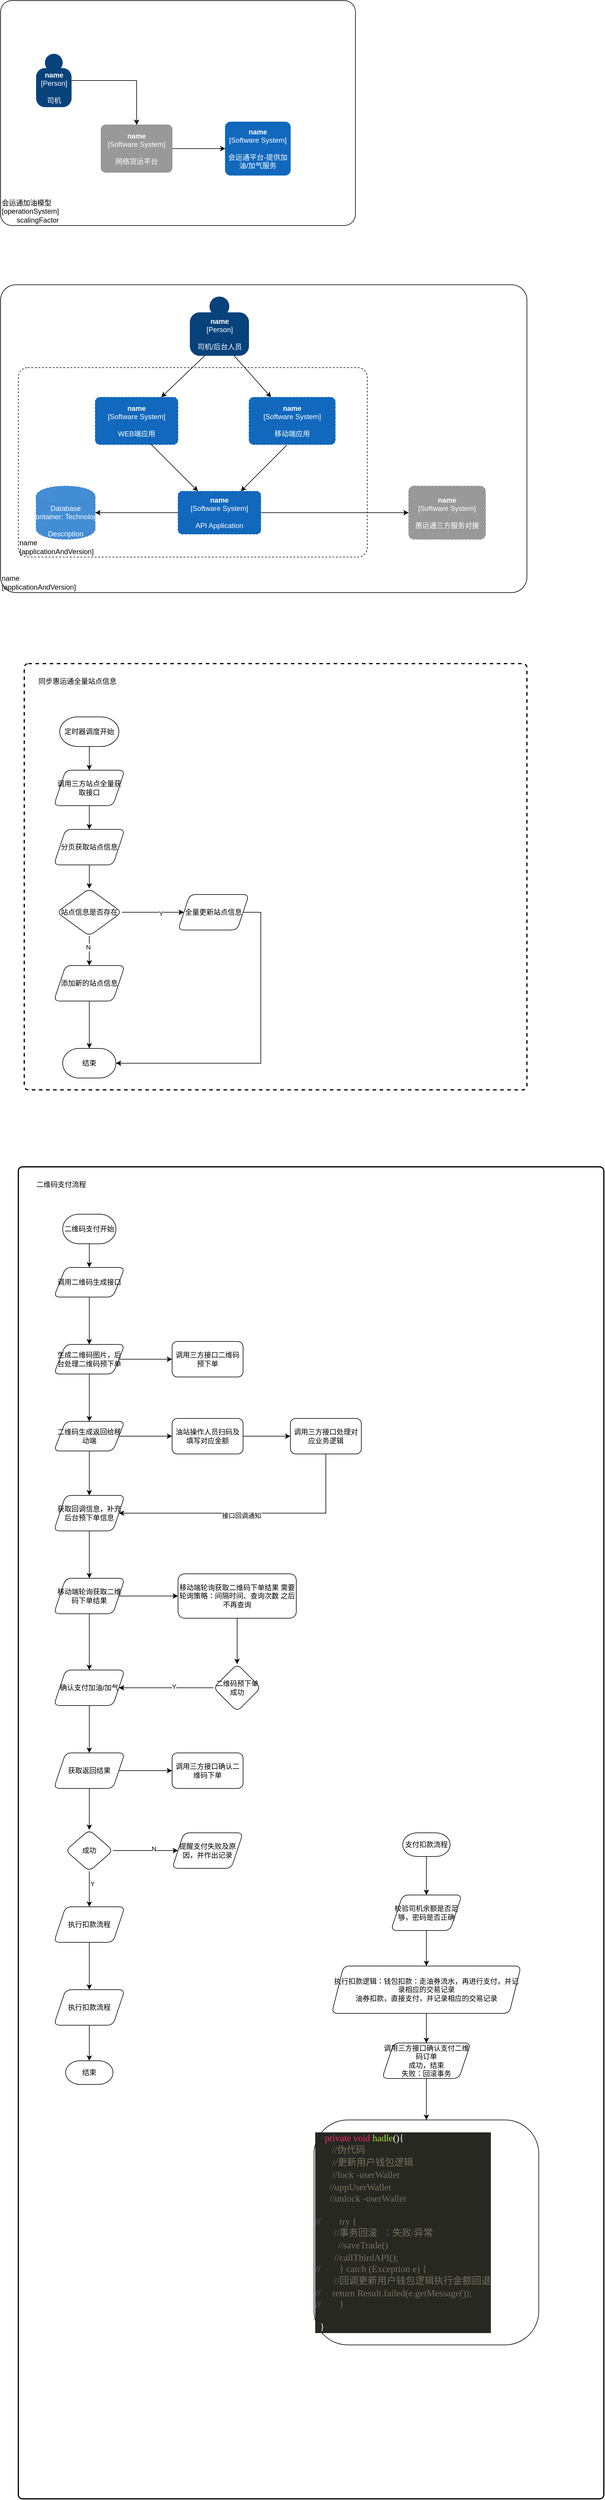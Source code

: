 <mxfile version="14.1.8" type="github">
  <diagram id="Bzc4wTy2gZQobhB-j3U7" name="第 1 页">
    <mxGraphModel dx="1422" dy="762" grid="1" gridSize="10" guides="1" tooltips="1" connect="1" arrows="1" fold="1" page="1" pageScale="1" pageWidth="827" pageHeight="1169" math="0" shadow="0">
      <root>
        <mxCell id="0" />
        <mxCell id="1" parent="0" />
        <object placeholders="1" c4Name="会运通加油模型" c4Type="DeploymentNode" c4OperationSystem="operationSystem" c4ScalingFactor="scalingFactor" label="&lt;div style=&quot;text-align: left&quot;&gt;%c4Name%&lt;/div&gt;&lt;div style=&quot;text-align: left&quot;&gt;[%c4OperationSystem%]&lt;/div&gt;&lt;div style=&quot;text-align: right&quot;&gt;%c4ScalingFactor%&lt;/div&gt;" id="0haxoA6C2NPIrMcEkiKc-8">
          <mxCell style="rounded=1;whiteSpace=wrap;html=1;labelBackgroundColor=none;fillColor=#ffffff;fontColor=#000000;align=left;arcSize=5;strokeColor=#000000;verticalAlign=bottom;metaEdit=1;metaData={&quot;c4Type&quot;:{&quot;editable&quot;:false}};points=[[0.25,0,0],[0.5,0,0],[0.75,0,0],[1,0.25,0],[1,0.5,0],[1,0.75,0],[0.75,1,0],[0.5,1,0],[0.25,1,0],[0,0.75,0],[0,0.5,0],[0,0.25,0]];" vertex="1" parent="1">
            <mxGeometry x="80" y="20" width="600" height="380" as="geometry" />
          </mxCell>
        </object>
        <mxCell id="0haxoA6C2NPIrMcEkiKc-5" style="edgeStyle=orthogonalEdgeStyle;rounded=0;orthogonalLoop=1;jettySize=auto;html=1;entryX=0.5;entryY=0;entryDx=0;entryDy=0;entryPerimeter=0;" edge="1" parent="1" source="0haxoA6C2NPIrMcEkiKc-1" target="0haxoA6C2NPIrMcEkiKc-3">
          <mxGeometry relative="1" as="geometry" />
        </mxCell>
        <object placeholders="1" c4Name="name" c4Type="Person" c4Description="司机" label="&lt;b&gt;%c4Name%&lt;/b&gt;&lt;div&gt;[%c4Type%]&lt;/div&gt;&lt;br&gt;&lt;div&gt;%c4Description%&lt;/div&gt;" id="0haxoA6C2NPIrMcEkiKc-1">
          <mxCell style="html=1;dashed=0;whitespace=wrap;fillColor=#08427b;strokeColor=none;fontColor=#ffffff;shape=mxgraph.c4.person;align=center;metaEdit=1;points=[[0.5,0,0],[1,0.5,0],[1,0.75,0],[0.75,1,0],[0.5,1,0],[0.25,1,0],[0,0.75,0],[0,0.5,0]];metaData={&quot;c4Type&quot;:{&quot;editable&quot;:false}};" vertex="1" parent="1">
            <mxGeometry x="140" y="110" width="60" height="90" as="geometry" />
          </mxCell>
        </object>
        <object placeholders="1" c4Name="name" c4Type="Software System" c4Description="会运通平台-提供加油/加气服务" label="&lt;b&gt;%c4Name%&lt;/b&gt;&lt;div&gt;[%c4Type%]&lt;/div&gt;&lt;br&gt;&lt;div&gt;%c4Description%&lt;/div&gt;" id="0haxoA6C2NPIrMcEkiKc-2">
          <mxCell style="rounded=1;whiteSpace=wrap;html=1;labelBackgroundColor=none;fillColor=#1168BD;fontColor=#ffffff;align=center;arcSize=10;strokeColor=#1168BD;metaEdit=1;metaData={&quot;c4Type&quot;:{&quot;editable&quot;:false}};points=[[0.25,0,0],[0.5,0,0],[0.75,0,0],[1,0.25,0],[1,0.5,0],[1,0.75,0],[0.75,1,0],[0.5,1,0],[0.25,1,0],[0,0.75,0],[0,0.5,0],[0,0.25,0]];" vertex="1" parent="1">
            <mxGeometry x="460" y="225" width="110" height="90" as="geometry" />
          </mxCell>
        </object>
        <mxCell id="0haxoA6C2NPIrMcEkiKc-6" style="edgeStyle=orthogonalEdgeStyle;rounded=0;orthogonalLoop=1;jettySize=auto;html=1;" edge="1" parent="1" source="0haxoA6C2NPIrMcEkiKc-3" target="0haxoA6C2NPIrMcEkiKc-2">
          <mxGeometry relative="1" as="geometry" />
        </mxCell>
        <object placeholders="1" c4Name="name" c4Type="Software System" c4Description="网络货运平台" label="&lt;b&gt;%c4Name%&lt;/b&gt;&lt;div&gt;[%c4Type%]&lt;/div&gt;&lt;br&gt;&lt;div&gt;%c4Description%&lt;/div&gt;" id="0haxoA6C2NPIrMcEkiKc-3">
          <mxCell style="rounded=1;whiteSpace=wrap;html=1;labelBackgroundColor=none;fillColor=#999999;fontColor=#ffffff;align=center;arcSize=10;strokeColor=#8A8A8A;metaEdit=1;metaData={&quot;c4Type&quot;:{&quot;editable&quot;:false}};points=[[0.25,0,0],[0.5,0,0],[0.75,0,0],[1,0.25,0],[1,0.5,0],[1,0.75,0],[0.75,1,0],[0.5,1,0],[0.25,1,0],[0,0.75,0],[0,0.5,0],[0,0.25,0]];" vertex="1" parent="1">
            <mxGeometry x="250" y="230" width="120" height="80" as="geometry" />
          </mxCell>
        </object>
        <object placeholders="1" c4Name="name" c4Type="ExecutionEnvironment" c4Application="applicationAndVersion" label="&lt;div style=&quot;text-align: left&quot;&gt;%c4Name%&lt;/div&gt;&lt;div style=&quot;text-align: left&quot;&gt;[%c4Application%]&lt;/div&gt;" id="0haxoA6C2NPIrMcEkiKc-9">
          <mxCell style="rounded=1;whiteSpace=wrap;html=1;labelBackgroundColor=none;fillColor=#ffffff;fontColor=#000000;align=left;arcSize=5;strokeColor=#000000;verticalAlign=bottom;metaEdit=1;metaData={&quot;c4Type&quot;:{&quot;editable&quot;:false}};points=[[0.25,0,0],[0.5,0,0],[0.75,0,0],[1,0.25,0],[1,0.5,0],[1,0.75,0],[0.75,1,0],[0.5,1,0],[0.25,1,0],[0,0.75,0],[0,0.5,0],[0,0.25,0]];" vertex="1" parent="1">
            <mxGeometry x="80" y="500" width="890" height="520" as="geometry" />
          </mxCell>
        </object>
        <object placeholders="1" c4Name="name" c4Type="Person" c4Description="司机/后台人员" label="&lt;b&gt;%c4Name%&lt;/b&gt;&lt;div&gt;[%c4Type%]&lt;/div&gt;&lt;br&gt;&lt;div&gt;%c4Description%&lt;/div&gt;" id="0haxoA6C2NPIrMcEkiKc-10">
          <mxCell style="html=1;dashed=0;whitespace=wrap;fillColor=#08427b;strokeColor=none;fontColor=#ffffff;shape=mxgraph.c4.person;align=center;metaEdit=1;points=[[0.5,0,0],[1,0.5,0],[1,0.75,0],[0.75,1,0],[0.5,1,0],[0.25,1,0],[0,0.75,0],[0,0.5,0]];metaData={&quot;c4Type&quot;:{&quot;editable&quot;:false}};" vertex="1" parent="1">
            <mxGeometry x="400" y="520" width="100" height="100" as="geometry" />
          </mxCell>
        </object>
        <object placeholders="1" c4Name="name" c4Type="ExecutionEnvironment" c4Application="applicationAndVersion" label="&lt;div style=&quot;text-align: left&quot;&gt;%c4Name%&lt;/div&gt;&lt;div style=&quot;text-align: left&quot;&gt;[%c4Application%]&lt;/div&gt;" id="0haxoA6C2NPIrMcEkiKc-12">
          <mxCell style="rounded=1;whiteSpace=wrap;html=1;labelBackgroundColor=none;fillColor=#ffffff;fontColor=#000000;align=left;arcSize=5;strokeColor=#000000;verticalAlign=bottom;metaEdit=1;metaData={&quot;c4Type&quot;:{&quot;editable&quot;:false}};points=[[0.25,0,0],[0.5,0,0],[0.75,0,0],[1,0.25,0],[1,0.5,0],[1,0.75,0],[0.75,1,0],[0.5,1,0],[0.25,1,0],[0,0.75,0],[0,0.5,0],[0,0.25,0]];dashed=1;" vertex="1" parent="1">
            <mxGeometry x="110" y="640" width="590" height="320" as="geometry" />
          </mxCell>
        </object>
        <object placeholders="1" c4Type="Database" c4Technology="Technology" c4Description="Description" label="%c4Type%&lt;div&gt;[Container:&amp;nbsp;%c4Technology%]&lt;/div&gt;&lt;br&gt;&lt;div&gt;%c4Description%&lt;/div&gt;" id="0haxoA6C2NPIrMcEkiKc-13">
          <mxCell style="shape=cylinder;whiteSpace=wrap;html=1;boundedLbl=1;rounded=0;labelBackgroundColor=none;fillColor=#438DD5;fontSize=12;fontColor=#ffffff;align=center;strokeColor=#3C7FC0;metaEdit=1;points=[[0.5,0,0],[1,0.25,0],[1,0.5,0],[1,0.75,0],[0.5,1,0],[0,0.75,0],[0,0.5,0],[0,0.25,0]];metaData={&quot;c4Type&quot;:{&quot;editable&quot;:false}};dashed=1;" vertex="1" parent="1">
            <mxGeometry x="140" y="840" width="100" height="90" as="geometry" />
          </mxCell>
        </object>
        <mxCell id="0haxoA6C2NPIrMcEkiKc-20" style="edgeStyle=orthogonalEdgeStyle;rounded=0;orthogonalLoop=1;jettySize=auto;html=1;entryX=1;entryY=0.5;entryDx=0;entryDy=0;entryPerimeter=0;" edge="1" parent="1" source="0haxoA6C2NPIrMcEkiKc-14" target="0haxoA6C2NPIrMcEkiKc-13">
          <mxGeometry relative="1" as="geometry" />
        </mxCell>
        <mxCell id="0haxoA6C2NPIrMcEkiKc-29" style="edgeStyle=orthogonalEdgeStyle;rounded=0;orthogonalLoop=1;jettySize=auto;html=1;entryX=0;entryY=0.5;entryDx=0;entryDy=0;entryPerimeter=0;" edge="1" parent="1" source="0haxoA6C2NPIrMcEkiKc-14" target="0haxoA6C2NPIrMcEkiKc-28">
          <mxGeometry relative="1" as="geometry" />
        </mxCell>
        <object placeholders="1" c4Name="name" c4Type="Software System" c4Description="API Application" label="&lt;b&gt;%c4Name%&lt;/b&gt;&lt;div&gt;[%c4Type%]&lt;/div&gt;&lt;br&gt;&lt;div&gt;%c4Description%&lt;/div&gt;" id="0haxoA6C2NPIrMcEkiKc-14">
          <mxCell style="rounded=1;whiteSpace=wrap;html=1;labelBackgroundColor=none;fillColor=#1168BD;fontColor=#ffffff;align=center;arcSize=10;strokeColor=#1168BD;metaEdit=1;metaData={&quot;c4Type&quot;:{&quot;editable&quot;:false}};points=[[0.25,0,0],[0.5,0,0],[0.75,0,0],[1,0.25,0],[1,0.5,0],[1,0.75,0],[0.75,1,0],[0.5,1,0],[0.25,1,0],[0,0.75,0],[0,0.5,0],[0,0.25,0]];dashed=1;" vertex="1" parent="1">
            <mxGeometry x="380" y="848.75" width="140" height="72.5" as="geometry" />
          </mxCell>
        </object>
        <object placeholders="1" c4Name="name" c4Type="Software System" c4Description="移动端应用" label="&lt;b&gt;%c4Name%&lt;/b&gt;&lt;div&gt;[%c4Type%]&lt;/div&gt;&lt;br&gt;&lt;div&gt;%c4Description%&lt;/div&gt;" id="0haxoA6C2NPIrMcEkiKc-15">
          <mxCell style="rounded=1;whiteSpace=wrap;html=1;labelBackgroundColor=none;fillColor=#1168BD;fontColor=#ffffff;align=center;arcSize=10;strokeColor=#1168BD;metaEdit=1;metaData={&quot;c4Type&quot;:{&quot;editable&quot;:false}};points=[[0.25,0,0],[0.5,0,0],[0.75,0,0],[1,0.25,0],[1,0.5,0],[1,0.75,0],[0.75,1,0],[0.5,1,0],[0.25,1,0],[0,0.75,0],[0,0.5,0],[0,0.25,0]];dashed=1;" vertex="1" parent="1">
            <mxGeometry x="500" y="690" width="146" height="80" as="geometry" />
          </mxCell>
        </object>
        <object placeholders="1" c4Name="name" c4Type="Software System" c4Description="WEB端应用" label="&lt;b&gt;%c4Name%&lt;/b&gt;&lt;div&gt;[%c4Type%]&lt;/div&gt;&lt;br&gt;&lt;div&gt;%c4Description%&lt;/div&gt;" id="0haxoA6C2NPIrMcEkiKc-21">
          <mxCell style="rounded=1;whiteSpace=wrap;html=1;labelBackgroundColor=none;fillColor=#1168BD;fontColor=#ffffff;align=center;arcSize=10;strokeColor=#1168BD;metaEdit=1;metaData={&quot;c4Type&quot;:{&quot;editable&quot;:false}};points=[[0.25,0,0],[0.5,0,0],[0.75,0,0],[1,0.25,0],[1,0.5,0],[1,0.75,0],[0.75,1,0],[0.5,1,0],[0.25,1,0],[0,0.75,0],[0,0.5,0],[0,0.25,0]];dashed=1;" vertex="1" parent="1">
            <mxGeometry x="240" y="690" width="140" height="80" as="geometry" />
          </mxCell>
        </object>
        <mxCell id="0haxoA6C2NPIrMcEkiKc-24" value="" style="endArrow=classic;html=1;exitX=0.671;exitY=0.988;exitDx=0;exitDy=0;exitPerimeter=0;" edge="1" parent="1" source="0haxoA6C2NPIrMcEkiKc-21" target="0haxoA6C2NPIrMcEkiKc-14">
          <mxGeometry width="50" height="50" relative="1" as="geometry">
            <mxPoint x="320" y="860" as="sourcePoint" />
            <mxPoint x="370" y="810" as="targetPoint" />
          </mxGeometry>
        </mxCell>
        <mxCell id="0haxoA6C2NPIrMcEkiKc-25" value="" style="endArrow=classic;html=1;exitX=0.438;exitY=1.013;exitDx=0;exitDy=0;exitPerimeter=0;" edge="1" parent="1" source="0haxoA6C2NPIrMcEkiKc-15" target="0haxoA6C2NPIrMcEkiKc-14">
          <mxGeometry width="50" height="50" relative="1" as="geometry">
            <mxPoint x="620" y="850" as="sourcePoint" />
            <mxPoint x="670" y="800" as="targetPoint" />
          </mxGeometry>
        </mxCell>
        <mxCell id="0haxoA6C2NPIrMcEkiKc-26" value="" style="endArrow=classic;html=1;exitX=0.25;exitY=1;exitDx=0;exitDy=0;exitPerimeter=0;" edge="1" parent="1" source="0haxoA6C2NPIrMcEkiKc-10" target="0haxoA6C2NPIrMcEkiKc-21">
          <mxGeometry width="50" height="50" relative="1" as="geometry">
            <mxPoint x="560" y="600" as="sourcePoint" />
            <mxPoint x="610" y="550" as="targetPoint" />
          </mxGeometry>
        </mxCell>
        <mxCell id="0haxoA6C2NPIrMcEkiKc-27" value="" style="endArrow=classic;html=1;exitX=0.75;exitY=1;exitDx=0;exitDy=0;exitPerimeter=0;" edge="1" parent="1" source="0haxoA6C2NPIrMcEkiKc-10" target="0haxoA6C2NPIrMcEkiKc-15">
          <mxGeometry width="50" height="50" relative="1" as="geometry">
            <mxPoint x="400" y="620" as="sourcePoint" />
            <mxPoint x="346.667" y="700" as="targetPoint" />
          </mxGeometry>
        </mxCell>
        <object placeholders="1" c4Name="name" c4Type="Software System" c4Description="惠运通三方服务对接" label="&lt;b&gt;%c4Name%&lt;/b&gt;&lt;div&gt;[%c4Type%]&lt;/div&gt;&lt;br&gt;&lt;div&gt;%c4Description%&lt;/div&gt;" id="0haxoA6C2NPIrMcEkiKc-28">
          <mxCell style="rounded=1;whiteSpace=wrap;html=1;labelBackgroundColor=none;fillColor=#999999;fontColor=#ffffff;align=center;arcSize=10;strokeColor=#8A8A8A;metaEdit=1;metaData={&quot;c4Type&quot;:{&quot;editable&quot;:false}};points=[[0.25,0,0],[0.5,0,0],[0.75,0,0],[1,0.25,0],[1,0.5,0],[1,0.75,0],[0.75,1,0],[0.5,1,0],[0.25,1,0],[0,0.75,0],[0,0.5,0],[0,0.25,0]];dashed=1;" vertex="1" parent="1">
            <mxGeometry x="770" y="840" width="130" height="90" as="geometry" />
          </mxCell>
        </object>
        <mxCell id="0haxoA6C2NPIrMcEkiKc-30" value="" style="rounded=1;whiteSpace=wrap;html=1;absoluteArcSize=1;arcSize=14;strokeWidth=2;dashed=1;" vertex="1" parent="1">
          <mxGeometry x="120" y="1140" width="850" height="720" as="geometry" />
        </mxCell>
        <mxCell id="0haxoA6C2NPIrMcEkiKc-31" value="同步惠运通全量站点信息" style="text;html=1;strokeColor=none;fillColor=none;align=center;verticalAlign=middle;whiteSpace=wrap;rounded=0;dashed=1;" vertex="1" parent="1">
          <mxGeometry x="130" y="1160" width="160" height="20" as="geometry" />
        </mxCell>
        <mxCell id="0haxoA6C2NPIrMcEkiKc-35" value="" style="edgeStyle=orthogonalEdgeStyle;rounded=0;orthogonalLoop=1;jettySize=auto;html=1;" edge="1" parent="1" source="0haxoA6C2NPIrMcEkiKc-33" target="0haxoA6C2NPIrMcEkiKc-34">
          <mxGeometry relative="1" as="geometry" />
        </mxCell>
        <mxCell id="0haxoA6C2NPIrMcEkiKc-33" value="定时器调度开始" style="strokeWidth=1;html=1;shape=mxgraph.flowchart.terminator;whiteSpace=wrap;rounded=1;shadow=0;glass=0;sketch=0;perimeterSpacing=0;" vertex="1" parent="1">
          <mxGeometry x="180" y="1230" width="100" height="50" as="geometry" />
        </mxCell>
        <mxCell id="0haxoA6C2NPIrMcEkiKc-37" value="" style="edgeStyle=orthogonalEdgeStyle;rounded=0;orthogonalLoop=1;jettySize=auto;html=1;" edge="1" parent="1" source="0haxoA6C2NPIrMcEkiKc-34" target="0haxoA6C2NPIrMcEkiKc-36">
          <mxGeometry relative="1" as="geometry" />
        </mxCell>
        <mxCell id="0haxoA6C2NPIrMcEkiKc-34" value="调用三方站点全量获取接口" style="shape=parallelogram;perimeter=parallelogramPerimeter;whiteSpace=wrap;html=1;fixedSize=1;rounded=1;shadow=0;strokeWidth=1;glass=0;sketch=0;" vertex="1" parent="1">
          <mxGeometry x="170" y="1320" width="120" height="60" as="geometry" />
        </mxCell>
        <mxCell id="0haxoA6C2NPIrMcEkiKc-39" value="" style="edgeStyle=orthogonalEdgeStyle;rounded=0;orthogonalLoop=1;jettySize=auto;html=1;" edge="1" parent="1" source="0haxoA6C2NPIrMcEkiKc-36" target="0haxoA6C2NPIrMcEkiKc-38">
          <mxGeometry relative="1" as="geometry" />
        </mxCell>
        <mxCell id="0haxoA6C2NPIrMcEkiKc-36" value="分页获取站点信息" style="shape=parallelogram;perimeter=parallelogramPerimeter;whiteSpace=wrap;html=1;fixedSize=1;rounded=1;shadow=0;strokeWidth=1;glass=0;sketch=0;" vertex="1" parent="1">
          <mxGeometry x="170" y="1420" width="120" height="60" as="geometry" />
        </mxCell>
        <mxCell id="0haxoA6C2NPIrMcEkiKc-41" value="" style="edgeStyle=orthogonalEdgeStyle;rounded=0;orthogonalLoop=1;jettySize=auto;html=1;" edge="1" parent="1" source="0haxoA6C2NPIrMcEkiKc-38" target="0haxoA6C2NPIrMcEkiKc-40">
          <mxGeometry relative="1" as="geometry" />
        </mxCell>
        <mxCell id="0haxoA6C2NPIrMcEkiKc-42" value="Y" style="edgeLabel;html=1;align=center;verticalAlign=middle;resizable=0;points=[];" vertex="1" connectable="0" parent="0haxoA6C2NPIrMcEkiKc-41">
          <mxGeometry x="0.247" y="-2" relative="1" as="geometry">
            <mxPoint as="offset" />
          </mxGeometry>
        </mxCell>
        <mxCell id="0haxoA6C2NPIrMcEkiKc-44" value="" style="edgeStyle=orthogonalEdgeStyle;rounded=0;orthogonalLoop=1;jettySize=auto;html=1;" edge="1" parent="1" source="0haxoA6C2NPIrMcEkiKc-38" target="0haxoA6C2NPIrMcEkiKc-43">
          <mxGeometry relative="1" as="geometry" />
        </mxCell>
        <mxCell id="0haxoA6C2NPIrMcEkiKc-45" value="N" style="edgeLabel;html=1;align=center;verticalAlign=middle;resizable=0;points=[];" vertex="1" connectable="0" parent="0haxoA6C2NPIrMcEkiKc-44">
          <mxGeometry x="-0.255" y="-2" relative="1" as="geometry">
            <mxPoint as="offset" />
          </mxGeometry>
        </mxCell>
        <mxCell id="0haxoA6C2NPIrMcEkiKc-38" value="站点信息是否存在" style="rhombus;whiteSpace=wrap;html=1;rounded=1;shadow=0;strokeWidth=1;glass=0;sketch=0;" vertex="1" parent="1">
          <mxGeometry x="175" y="1520" width="110" height="80" as="geometry" />
        </mxCell>
        <mxCell id="0haxoA6C2NPIrMcEkiKc-49" style="edgeStyle=orthogonalEdgeStyle;rounded=0;orthogonalLoop=1;jettySize=auto;html=1;entryX=1;entryY=0.5;entryDx=0;entryDy=0;entryPerimeter=0;exitX=1;exitY=0.5;exitDx=0;exitDy=0;" edge="1" parent="1" source="0haxoA6C2NPIrMcEkiKc-40" target="0haxoA6C2NPIrMcEkiKc-46">
          <mxGeometry relative="1" as="geometry">
            <Array as="points">
              <mxPoint x="520" y="1560" />
              <mxPoint x="520" y="1815" />
            </Array>
          </mxGeometry>
        </mxCell>
        <mxCell id="0haxoA6C2NPIrMcEkiKc-40" value="全量更新站点信息" style="shape=parallelogram;perimeter=parallelogramPerimeter;whiteSpace=wrap;html=1;fixedSize=1;rounded=1;shadow=0;strokeWidth=1;glass=0;sketch=0;" vertex="1" parent="1">
          <mxGeometry x="380" y="1530" width="120" height="60" as="geometry" />
        </mxCell>
        <mxCell id="0haxoA6C2NPIrMcEkiKc-48" style="edgeStyle=orthogonalEdgeStyle;rounded=0;orthogonalLoop=1;jettySize=auto;html=1;exitX=0.5;exitY=1;exitDx=0;exitDy=0;entryX=0.5;entryY=0;entryDx=0;entryDy=0;entryPerimeter=0;" edge="1" parent="1" source="0haxoA6C2NPIrMcEkiKc-43" target="0haxoA6C2NPIrMcEkiKc-46">
          <mxGeometry relative="1" as="geometry" />
        </mxCell>
        <mxCell id="0haxoA6C2NPIrMcEkiKc-43" value="添加新的站点信息" style="shape=parallelogram;perimeter=parallelogramPerimeter;whiteSpace=wrap;html=1;fixedSize=1;rounded=1;shadow=0;strokeWidth=1;glass=0;sketch=0;" vertex="1" parent="1">
          <mxGeometry x="170" y="1650" width="120" height="60" as="geometry" />
        </mxCell>
        <mxCell id="0haxoA6C2NPIrMcEkiKc-46" value="结束" style="strokeWidth=1;html=1;shape=mxgraph.flowchart.terminator;whiteSpace=wrap;rounded=1;shadow=0;glass=0;sketch=0;perimeterSpacing=0;" vertex="1" parent="1">
          <mxGeometry x="185" y="1790" width="90" height="50" as="geometry" />
        </mxCell>
        <mxCell id="0haxoA6C2NPIrMcEkiKc-50" value="" style="rounded=1;whiteSpace=wrap;html=1;absoluteArcSize=1;arcSize=14;strokeWidth=2;" vertex="1" parent="1">
          <mxGeometry x="110" y="1990" width="990" height="2250" as="geometry" />
        </mxCell>
        <mxCell id="0haxoA6C2NPIrMcEkiKc-51" value="二维码支付流程" style="text;html=1;strokeColor=none;fillColor=none;align=center;verticalAlign=middle;whiteSpace=wrap;rounded=0;" vertex="1" parent="1">
          <mxGeometry x="135" y="2010" width="95" height="20" as="geometry" />
        </mxCell>
        <mxCell id="0haxoA6C2NPIrMcEkiKc-54" value="" style="edgeStyle=orthogonalEdgeStyle;rounded=0;orthogonalLoop=1;jettySize=auto;html=1;" edge="1" parent="1" source="0haxoA6C2NPIrMcEkiKc-52" target="0haxoA6C2NPIrMcEkiKc-53">
          <mxGeometry relative="1" as="geometry" />
        </mxCell>
        <mxCell id="0haxoA6C2NPIrMcEkiKc-52" value="二维码支付开始" style="strokeWidth=1;html=1;shape=mxgraph.flowchart.terminator;whiteSpace=wrap;rounded=1;shadow=0;glass=0;sketch=0;perimeterSpacing=0;" vertex="1" parent="1">
          <mxGeometry x="185" y="2070" width="90" height="50" as="geometry" />
        </mxCell>
        <mxCell id="0haxoA6C2NPIrMcEkiKc-58" value="" style="edgeStyle=orthogonalEdgeStyle;rounded=0;orthogonalLoop=1;jettySize=auto;html=1;" edge="1" parent="1" source="0haxoA6C2NPIrMcEkiKc-53" target="0haxoA6C2NPIrMcEkiKc-57">
          <mxGeometry relative="1" as="geometry" />
        </mxCell>
        <mxCell id="0haxoA6C2NPIrMcEkiKc-53" value="调用二维码生成接口" style="shape=parallelogram;perimeter=parallelogramPerimeter;whiteSpace=wrap;html=1;fixedSize=1;rounded=1;shadow=0;strokeWidth=1;glass=0;sketch=0;" vertex="1" parent="1">
          <mxGeometry x="170" y="2160" width="120" height="50" as="geometry" />
        </mxCell>
        <mxCell id="0haxoA6C2NPIrMcEkiKc-62" value="" style="edgeStyle=orthogonalEdgeStyle;rounded=0;orthogonalLoop=1;jettySize=auto;html=1;" edge="1" parent="1" source="0haxoA6C2NPIrMcEkiKc-57" target="0haxoA6C2NPIrMcEkiKc-61">
          <mxGeometry relative="1" as="geometry" />
        </mxCell>
        <mxCell id="0haxoA6C2NPIrMcEkiKc-64" value="" style="edgeStyle=orthogonalEdgeStyle;rounded=0;orthogonalLoop=1;jettySize=auto;html=1;" edge="1" parent="1" source="0haxoA6C2NPIrMcEkiKc-57" target="0haxoA6C2NPIrMcEkiKc-63">
          <mxGeometry relative="1" as="geometry" />
        </mxCell>
        <mxCell id="0haxoA6C2NPIrMcEkiKc-57" value="生成二维码图片，后台处理二维码预下单" style="shape=parallelogram;perimeter=parallelogramPerimeter;whiteSpace=wrap;html=1;fixedSize=1;rounded=1;shadow=0;strokeWidth=1;glass=0;sketch=0;" vertex="1" parent="1">
          <mxGeometry x="170" y="2290" width="120" height="50" as="geometry" />
        </mxCell>
        <mxCell id="0haxoA6C2NPIrMcEkiKc-61" value="调用三方接口二维码预下单" style="whiteSpace=wrap;html=1;rounded=1;shadow=0;strokeWidth=1;glass=0;sketch=0;" vertex="1" parent="1">
          <mxGeometry x="370" y="2285" width="120" height="60" as="geometry" />
        </mxCell>
        <mxCell id="0haxoA6C2NPIrMcEkiKc-66" value="" style="edgeStyle=orthogonalEdgeStyle;rounded=0;orthogonalLoop=1;jettySize=auto;html=1;" edge="1" parent="1" source="0haxoA6C2NPIrMcEkiKc-63" target="0haxoA6C2NPIrMcEkiKc-65">
          <mxGeometry relative="1" as="geometry" />
        </mxCell>
        <mxCell id="0haxoA6C2NPIrMcEkiKc-68" value="" style="edgeStyle=orthogonalEdgeStyle;rounded=0;orthogonalLoop=1;jettySize=auto;html=1;" edge="1" parent="1" source="0haxoA6C2NPIrMcEkiKc-63" target="0haxoA6C2NPIrMcEkiKc-67">
          <mxGeometry relative="1" as="geometry" />
        </mxCell>
        <mxCell id="0haxoA6C2NPIrMcEkiKc-63" value="二维码生成返回给移动端" style="shape=parallelogram;perimeter=parallelogramPerimeter;whiteSpace=wrap;html=1;fixedSize=1;rounded=1;shadow=0;strokeWidth=1;glass=0;sketch=0;" vertex="1" parent="1">
          <mxGeometry x="170" y="2420" width="120" height="50" as="geometry" />
        </mxCell>
        <mxCell id="0haxoA6C2NPIrMcEkiKc-70" value="" style="edgeStyle=orthogonalEdgeStyle;rounded=0;orthogonalLoop=1;jettySize=auto;html=1;" edge="1" parent="1" source="0haxoA6C2NPIrMcEkiKc-65" target="0haxoA6C2NPIrMcEkiKc-69">
          <mxGeometry relative="1" as="geometry" />
        </mxCell>
        <mxCell id="0haxoA6C2NPIrMcEkiKc-65" value="油站操作人员扫码及填写对应金额" style="whiteSpace=wrap;html=1;rounded=1;shadow=0;strokeWidth=1;glass=0;sketch=0;" vertex="1" parent="1">
          <mxGeometry x="370" y="2415" width="120" height="60" as="geometry" />
        </mxCell>
        <mxCell id="0haxoA6C2NPIrMcEkiKc-74" value="" style="edgeStyle=orthogonalEdgeStyle;rounded=0;orthogonalLoop=1;jettySize=auto;html=1;" edge="1" parent="1" source="0haxoA6C2NPIrMcEkiKc-67" target="0haxoA6C2NPIrMcEkiKc-73">
          <mxGeometry relative="1" as="geometry" />
        </mxCell>
        <mxCell id="0haxoA6C2NPIrMcEkiKc-67" value="获取回调信息，补充后台预下单信息" style="shape=parallelogram;perimeter=parallelogramPerimeter;whiteSpace=wrap;html=1;fixedSize=1;rounded=1;shadow=0;strokeWidth=1;glass=0;sketch=0;" vertex="1" parent="1">
          <mxGeometry x="170" y="2545" width="120" height="60" as="geometry" />
        </mxCell>
        <mxCell id="0haxoA6C2NPIrMcEkiKc-71" style="edgeStyle=orthogonalEdgeStyle;rounded=0;orthogonalLoop=1;jettySize=auto;html=1;exitX=0.5;exitY=1;exitDx=0;exitDy=0;entryX=1;entryY=0.5;entryDx=0;entryDy=0;" edge="1" parent="1" source="0haxoA6C2NPIrMcEkiKc-69" target="0haxoA6C2NPIrMcEkiKc-67">
          <mxGeometry relative="1" as="geometry">
            <Array as="points">
              <mxPoint x="630" y="2575" />
            </Array>
          </mxGeometry>
        </mxCell>
        <mxCell id="0haxoA6C2NPIrMcEkiKc-72" value="接口回调通知" style="edgeLabel;html=1;align=center;verticalAlign=middle;resizable=0;points=[];" vertex="1" connectable="0" parent="0haxoA6C2NPIrMcEkiKc-71">
          <mxGeometry x="0.083" y="4" relative="1" as="geometry">
            <mxPoint as="offset" />
          </mxGeometry>
        </mxCell>
        <mxCell id="0haxoA6C2NPIrMcEkiKc-69" value="调用三方接口处理对应业务逻辑" style="whiteSpace=wrap;html=1;rounded=1;shadow=0;strokeWidth=1;glass=0;sketch=0;" vertex="1" parent="1">
          <mxGeometry x="570" y="2415" width="120" height="60" as="geometry" />
        </mxCell>
        <mxCell id="0haxoA6C2NPIrMcEkiKc-76" value="" style="edgeStyle=orthogonalEdgeStyle;rounded=0;orthogonalLoop=1;jettySize=auto;html=1;" edge="1" parent="1" source="0haxoA6C2NPIrMcEkiKc-73" target="0haxoA6C2NPIrMcEkiKc-75">
          <mxGeometry relative="1" as="geometry" />
        </mxCell>
        <mxCell id="0haxoA6C2NPIrMcEkiKc-78" value="" style="edgeStyle=orthogonalEdgeStyle;rounded=0;orthogonalLoop=1;jettySize=auto;html=1;entryX=0.5;entryY=0;entryDx=0;entryDy=0;" edge="1" parent="1" source="0haxoA6C2NPIrMcEkiKc-73" target="0haxoA6C2NPIrMcEkiKc-83">
          <mxGeometry relative="1" as="geometry">
            <mxPoint x="230" y="2825" as="targetPoint" />
          </mxGeometry>
        </mxCell>
        <mxCell id="0haxoA6C2NPIrMcEkiKc-73" value="移动端轮询获取二维码下单结果" style="shape=parallelogram;perimeter=parallelogramPerimeter;whiteSpace=wrap;html=1;fixedSize=1;rounded=1;shadow=0;strokeWidth=1;glass=0;sketch=0;" vertex="1" parent="1">
          <mxGeometry x="170" y="2685" width="120" height="60" as="geometry" />
        </mxCell>
        <mxCell id="0haxoA6C2NPIrMcEkiKc-82" value="" style="edgeStyle=orthogonalEdgeStyle;rounded=0;orthogonalLoop=1;jettySize=auto;html=1;" edge="1" parent="1" source="0haxoA6C2NPIrMcEkiKc-75" target="0haxoA6C2NPIrMcEkiKc-81">
          <mxGeometry relative="1" as="geometry" />
        </mxCell>
        <mxCell id="0haxoA6C2NPIrMcEkiKc-75" value="移动端轮询获取二维码下单结果 需要轮询策略：间隔时间、查询次数 之后不再查询" style="whiteSpace=wrap;html=1;rounded=1;shadow=0;strokeWidth=1;glass=0;sketch=0;" vertex="1" parent="1">
          <mxGeometry x="380" y="2677.5" width="200" height="75" as="geometry" />
        </mxCell>
        <mxCell id="0haxoA6C2NPIrMcEkiKc-84" value="" style="edgeStyle=orthogonalEdgeStyle;rounded=0;orthogonalLoop=1;jettySize=auto;html=1;" edge="1" parent="1" source="0haxoA6C2NPIrMcEkiKc-81" target="0haxoA6C2NPIrMcEkiKc-83">
          <mxGeometry relative="1" as="geometry" />
        </mxCell>
        <mxCell id="0haxoA6C2NPIrMcEkiKc-85" value="Y" style="edgeLabel;html=1;align=center;verticalAlign=middle;resizable=0;points=[];" vertex="1" connectable="0" parent="0haxoA6C2NPIrMcEkiKc-84">
          <mxGeometry x="-0.163" y="-2" relative="1" as="geometry">
            <mxPoint as="offset" />
          </mxGeometry>
        </mxCell>
        <mxCell id="0haxoA6C2NPIrMcEkiKc-81" value="二维码预下单成功" style="rhombus;whiteSpace=wrap;html=1;rounded=1;shadow=0;strokeWidth=1;glass=0;sketch=0;" vertex="1" parent="1">
          <mxGeometry x="440" y="2830" width="80" height="80" as="geometry" />
        </mxCell>
        <mxCell id="0haxoA6C2NPIrMcEkiKc-87" value="" style="edgeStyle=orthogonalEdgeStyle;rounded=0;orthogonalLoop=1;jettySize=auto;html=1;" edge="1" parent="1" source="0haxoA6C2NPIrMcEkiKc-83" target="0haxoA6C2NPIrMcEkiKc-86">
          <mxGeometry relative="1" as="geometry" />
        </mxCell>
        <mxCell id="0haxoA6C2NPIrMcEkiKc-83" value="确认支付加油/加气" style="shape=parallelogram;perimeter=parallelogramPerimeter;whiteSpace=wrap;html=1;fixedSize=1;rounded=1;shadow=0;strokeWidth=1;glass=0;sketch=0;" vertex="1" parent="1">
          <mxGeometry x="170" y="2840" width="120" height="60" as="geometry" />
        </mxCell>
        <mxCell id="0haxoA6C2NPIrMcEkiKc-89" value="" style="edgeStyle=orthogonalEdgeStyle;rounded=0;orthogonalLoop=1;jettySize=auto;html=1;" edge="1" parent="1" source="0haxoA6C2NPIrMcEkiKc-86" target="0haxoA6C2NPIrMcEkiKc-88">
          <mxGeometry relative="1" as="geometry" />
        </mxCell>
        <mxCell id="0haxoA6C2NPIrMcEkiKc-91" value="" style="edgeStyle=orthogonalEdgeStyle;rounded=0;orthogonalLoop=1;jettySize=auto;html=1;" edge="1" parent="1" source="0haxoA6C2NPIrMcEkiKc-86" target="0haxoA6C2NPIrMcEkiKc-90">
          <mxGeometry relative="1" as="geometry" />
        </mxCell>
        <mxCell id="0haxoA6C2NPIrMcEkiKc-86" value="获取返回结果" style="shape=parallelogram;perimeter=parallelogramPerimeter;whiteSpace=wrap;html=1;fixedSize=1;rounded=1;shadow=0;strokeWidth=1;glass=0;sketch=0;" vertex="1" parent="1">
          <mxGeometry x="170" y="2980" width="120" height="60" as="geometry" />
        </mxCell>
        <mxCell id="0haxoA6C2NPIrMcEkiKc-88" value="调用三方接口确认二维码下单" style="whiteSpace=wrap;html=1;rounded=1;shadow=0;strokeWidth=1;glass=0;sketch=0;" vertex="1" parent="1">
          <mxGeometry x="370" y="2980" width="120" height="60" as="geometry" />
        </mxCell>
        <mxCell id="0haxoA6C2NPIrMcEkiKc-93" value="" style="edgeStyle=orthogonalEdgeStyle;rounded=0;orthogonalLoop=1;jettySize=auto;html=1;" edge="1" parent="1" source="0haxoA6C2NPIrMcEkiKc-90" target="0haxoA6C2NPIrMcEkiKc-92">
          <mxGeometry relative="1" as="geometry" />
        </mxCell>
        <mxCell id="0haxoA6C2NPIrMcEkiKc-94" value="Y" style="edgeLabel;html=1;align=center;verticalAlign=middle;resizable=0;points=[];" vertex="1" connectable="0" parent="0haxoA6C2NPIrMcEkiKc-93">
          <mxGeometry x="-0.292" y="5" relative="1" as="geometry">
            <mxPoint as="offset" />
          </mxGeometry>
        </mxCell>
        <mxCell id="0haxoA6C2NPIrMcEkiKc-96" value="" style="edgeStyle=orthogonalEdgeStyle;rounded=0;orthogonalLoop=1;jettySize=auto;html=1;" edge="1" parent="1" source="0haxoA6C2NPIrMcEkiKc-90" target="0haxoA6C2NPIrMcEkiKc-95">
          <mxGeometry relative="1" as="geometry" />
        </mxCell>
        <mxCell id="0haxoA6C2NPIrMcEkiKc-97" value="N" style="edgeLabel;html=1;align=center;verticalAlign=middle;resizable=0;points=[];" vertex="1" connectable="0" parent="0haxoA6C2NPIrMcEkiKc-96">
          <mxGeometry x="0.248" y="3" relative="1" as="geometry">
            <mxPoint as="offset" />
          </mxGeometry>
        </mxCell>
        <mxCell id="0haxoA6C2NPIrMcEkiKc-90" value="成功" style="rhombus;whiteSpace=wrap;html=1;rounded=1;shadow=0;strokeWidth=1;glass=0;sketch=0;" vertex="1" parent="1">
          <mxGeometry x="190" y="3110" width="80" height="70" as="geometry" />
        </mxCell>
        <mxCell id="0haxoA6C2NPIrMcEkiKc-99" value="" style="edgeStyle=orthogonalEdgeStyle;rounded=0;orthogonalLoop=1;jettySize=auto;html=1;" edge="1" parent="1" source="0haxoA6C2NPIrMcEkiKc-92" target="0haxoA6C2NPIrMcEkiKc-98">
          <mxGeometry relative="1" as="geometry" />
        </mxCell>
        <mxCell id="0haxoA6C2NPIrMcEkiKc-92" value="执行扣款流程" style="shape=parallelogram;perimeter=parallelogramPerimeter;whiteSpace=wrap;html=1;fixedSize=1;rounded=1;shadow=0;strokeWidth=1;glass=0;sketch=0;" vertex="1" parent="1">
          <mxGeometry x="170" y="3240" width="120" height="60" as="geometry" />
        </mxCell>
        <mxCell id="0haxoA6C2NPIrMcEkiKc-95" value="提醒支付失败及原因，并作出记录" style="shape=parallelogram;perimeter=parallelogramPerimeter;whiteSpace=wrap;html=1;fixedSize=1;rounded=1;shadow=0;strokeWidth=1;glass=0;sketch=0;" vertex="1" parent="1">
          <mxGeometry x="370" y="3115" width="120" height="60" as="geometry" />
        </mxCell>
        <mxCell id="0haxoA6C2NPIrMcEkiKc-101" style="edgeStyle=orthogonalEdgeStyle;rounded=0;orthogonalLoop=1;jettySize=auto;html=1;exitX=0.5;exitY=1;exitDx=0;exitDy=0;entryX=0.5;entryY=0;entryDx=0;entryDy=0;entryPerimeter=0;" edge="1" parent="1" source="0haxoA6C2NPIrMcEkiKc-98" target="0haxoA6C2NPIrMcEkiKc-100">
          <mxGeometry relative="1" as="geometry" />
        </mxCell>
        <mxCell id="0haxoA6C2NPIrMcEkiKc-98" value="执行扣款流程" style="shape=parallelogram;perimeter=parallelogramPerimeter;whiteSpace=wrap;html=1;fixedSize=1;rounded=1;shadow=0;strokeWidth=1;glass=0;sketch=0;" vertex="1" parent="1">
          <mxGeometry x="170" y="3380" width="120" height="60" as="geometry" />
        </mxCell>
        <mxCell id="0haxoA6C2NPIrMcEkiKc-100" value="结束" style="strokeWidth=1;html=1;shape=mxgraph.flowchart.terminator;whiteSpace=wrap;rounded=1;shadow=0;glass=0;sketch=0;perimeterSpacing=0;" vertex="1" parent="1">
          <mxGeometry x="190" y="3500" width="80" height="40" as="geometry" />
        </mxCell>
        <mxCell id="0haxoA6C2NPIrMcEkiKc-104" value="" style="edgeStyle=orthogonalEdgeStyle;rounded=0;orthogonalLoop=1;jettySize=auto;html=1;" edge="1" parent="1" source="0haxoA6C2NPIrMcEkiKc-102" target="0haxoA6C2NPIrMcEkiKc-103">
          <mxGeometry relative="1" as="geometry" />
        </mxCell>
        <mxCell id="0haxoA6C2NPIrMcEkiKc-102" value="支付扣款流程" style="strokeWidth=1;html=1;shape=mxgraph.flowchart.terminator;whiteSpace=wrap;rounded=1;shadow=0;glass=0;sketch=0;perimeterSpacing=0;" vertex="1" parent="1">
          <mxGeometry x="760" y="3115" width="80" height="40" as="geometry" />
        </mxCell>
        <mxCell id="0haxoA6C2NPIrMcEkiKc-106" value="" style="edgeStyle=orthogonalEdgeStyle;rounded=0;orthogonalLoop=1;jettySize=auto;html=1;" edge="1" parent="1" source="0haxoA6C2NPIrMcEkiKc-103" target="0haxoA6C2NPIrMcEkiKc-105">
          <mxGeometry relative="1" as="geometry" />
        </mxCell>
        <mxCell id="0haxoA6C2NPIrMcEkiKc-103" value="校验司机余额是否足够，密码是否正确" style="shape=parallelogram;perimeter=parallelogramPerimeter;whiteSpace=wrap;html=1;fixedSize=1;rounded=1;shadow=0;strokeWidth=1;glass=0;sketch=0;" vertex="1" parent="1">
          <mxGeometry x="740" y="3220" width="120" height="60" as="geometry" />
        </mxCell>
        <mxCell id="0haxoA6C2NPIrMcEkiKc-108" value="" style="edgeStyle=orthogonalEdgeStyle;rounded=0;orthogonalLoop=1;jettySize=auto;html=1;" edge="1" parent="1" source="0haxoA6C2NPIrMcEkiKc-105" target="0haxoA6C2NPIrMcEkiKc-107">
          <mxGeometry relative="1" as="geometry" />
        </mxCell>
        <mxCell id="0haxoA6C2NPIrMcEkiKc-105" value="执行扣款逻辑：钱包扣款：走油券流水，再进行支付，并记录相应的交易记录&lt;br&gt;油券扣款，直接支付，并记录相应的交易记录" style="shape=parallelogram;perimeter=parallelogramPerimeter;whiteSpace=wrap;html=1;fixedSize=1;rounded=1;shadow=0;strokeWidth=1;glass=0;sketch=0;" vertex="1" parent="1">
          <mxGeometry x="640" y="3340" width="320" height="80" as="geometry" />
        </mxCell>
        <mxCell id="0haxoA6C2NPIrMcEkiKc-110" value="" style="edgeStyle=orthogonalEdgeStyle;rounded=0;orthogonalLoop=1;jettySize=auto;html=1;" edge="1" parent="1" source="0haxoA6C2NPIrMcEkiKc-107" target="0haxoA6C2NPIrMcEkiKc-109">
          <mxGeometry relative="1" as="geometry" />
        </mxCell>
        <mxCell id="0haxoA6C2NPIrMcEkiKc-107" value="调用三方接口确认支付二维码订单&lt;br&gt;成功，结束&lt;br&gt;失败：回滚事务" style="shape=parallelogram;perimeter=parallelogramPerimeter;whiteSpace=wrap;html=1;fixedSize=1;rounded=1;shadow=0;strokeWidth=1;glass=0;sketch=0;" vertex="1" parent="1">
          <mxGeometry x="725" y="3470" width="150" height="60" as="geometry" />
        </mxCell>
        <mxCell id="0haxoA6C2NPIrMcEkiKc-109" value="&lt;pre style=&quot;background-color: #272822 ; color: #ffffff ; font-family: &amp;#34;comic sans ms&amp;#34; ; font-size: 12.0pt&quot;&gt;    &lt;span style=&quot;color: #f92772&quot;&gt;private void &lt;/span&gt;&lt;span style=&quot;color: #a7e22e&quot;&gt;hadle&lt;/span&gt;&lt;span style=&quot;color: #f9faf4&quot;&gt;(){&lt;br&gt;&lt;/span&gt;&lt;span style=&quot;color: #f9faf4&quot;&gt;       &lt;/span&gt;&lt;span style=&quot;color: #74715e&quot;&gt;//&lt;/span&gt;&lt;span style=&quot;color: #74715e ; font-family: &amp;#34;courier new&amp;#34;&quot;&gt;伪代码&lt;br&gt;&lt;/span&gt;&lt;span style=&quot;color: #74715e ; font-family: &amp;#34;courier new&amp;#34;&quot;&gt;   &lt;/span&gt;&lt;span style=&quot;color: #74715e&quot;&gt;//&lt;/span&gt;&lt;span style=&quot;color: #74715e ; font-family: &amp;#34;courier new&amp;#34;&quot;&gt;更新用户钱包逻辑&lt;br&gt;&lt;/span&gt;&lt;span style=&quot;color: #74715e ; font-family: &amp;#34;courier new&amp;#34;&quot;&gt;   &lt;/span&gt;&lt;span style=&quot;color: #74715e&quot;&gt;//lock -userWallet&lt;br&gt;&lt;/span&gt;&lt;span style=&quot;color: #74715e&quot;&gt;      //uppUserWallet&lt;br&gt;&lt;/span&gt;&lt;span style=&quot;color: #74715e&quot;&gt;      //unlock -userWallet&lt;br&gt;&lt;/span&gt;&lt;span style=&quot;color: #74715e&quot;&gt;&lt;br&gt;&lt;/span&gt;&lt;span style=&quot;color: #74715e&quot;&gt;//        try {&lt;br&gt;&lt;/span&gt;&lt;span style=&quot;color: #74715e&quot;&gt;        //&lt;/span&gt;&lt;span style=&quot;color: #74715e ; font-family: &amp;#34;courier new&amp;#34;&quot;&gt;事务回滚 ：失败&lt;/span&gt;&lt;span style=&quot;color: #74715e&quot;&gt;/&lt;/span&gt;&lt;span style=&quot;color: #74715e ; font-family: &amp;#34;courier new&amp;#34;&quot;&gt;异常&lt;br&gt;&lt;/span&gt;&lt;span style=&quot;color: #74715e ; font-family: &amp;#34;courier new&amp;#34;&quot;&gt;    &lt;/span&gt;&lt;span style=&quot;color: #74715e&quot;&gt;//saveTrade()&lt;br&gt;&lt;/span&gt;&lt;span style=&quot;color: #74715e&quot;&gt;        //callThirdAPI();&lt;br&gt;&lt;/span&gt;&lt;span style=&quot;color: #74715e&quot;&gt;//        } catch (Exception e) {&lt;br&gt;&lt;/span&gt;&lt;span style=&quot;color: #74715e&quot;&gt;        //&lt;/span&gt;&lt;span style=&quot;color: #74715e ; font-family: &amp;#34;courier new&amp;#34;&quot;&gt;回调更新用户钱包逻辑执行金额回退&lt;br&gt;&lt;/span&gt;&lt;span style=&quot;color: #74715e&quot;&gt;//     return Result.failed(e.getMessage());&lt;br&gt;&lt;/span&gt;&lt;span style=&quot;color: #74715e&quot;&gt;//        }&lt;br&gt;&lt;/span&gt;&lt;span style=&quot;color: #74715e&quot;&gt;&lt;br&gt;&lt;/span&gt;&lt;span style=&quot;color: #74715e&quot;&gt;  &lt;/span&gt;&lt;span style=&quot;color: #f9faf4&quot;&gt;}&lt;/span&gt;&lt;/pre&gt;" style="whiteSpace=wrap;html=1;rounded=1;shadow=0;strokeWidth=1;glass=0;sketch=0;align=left;" vertex="1" parent="1">
          <mxGeometry x="610" y="3600" width="380" height="380" as="geometry" />
        </mxCell>
      </root>
    </mxGraphModel>
  </diagram>
</mxfile>
